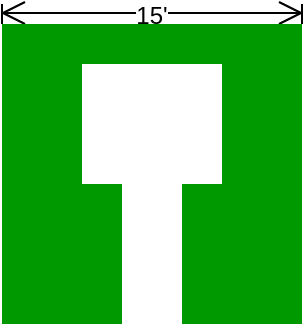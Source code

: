 <mxfile version="17.4.6" type="github">
  <diagram id="zF0i2NfZyt6POZ8Hoylk" name="Page-1">
    <mxGraphModel dx="232" dy="129" grid="1" gridSize="10" guides="1" tooltips="1" connect="1" arrows="1" fold="1" page="1" pageScale="1" pageWidth="850" pageHeight="1100" math="0" shadow="0">
      <root>
        <mxCell id="0" />
        <mxCell id="1" parent="0" />
        <mxCell id="_R6vVu1srhFoFrEtBV-Y-3" value="15&#39;" style="shape=dimension;whiteSpace=wrap;html=1;align=center;points=[];verticalAlign=bottom;spacingBottom=-5;labelBackgroundColor=#ffffff" vertex="1" parent="1">
          <mxGeometry x="200" y="180" width="150" height="10" as="geometry" />
        </mxCell>
        <mxCell id="_R6vVu1srhFoFrEtBV-Y-8" value="" style="rounded=0;whiteSpace=wrap;html=1;fillColor=#009900;strokeColor=none;" vertex="1" parent="1">
          <mxGeometry x="200" y="190" width="150" height="20" as="geometry" />
        </mxCell>
        <mxCell id="_R6vVu1srhFoFrEtBV-Y-9" value="" style="rounded=0;whiteSpace=wrap;html=1;fillColor=#009900;strokeColor=none;" vertex="1" parent="1">
          <mxGeometry x="310" y="210" width="40" height="60" as="geometry" />
        </mxCell>
        <mxCell id="_R6vVu1srhFoFrEtBV-Y-10" value="" style="rounded=0;whiteSpace=wrap;html=1;fillColor=#009900;strokeColor=none;" vertex="1" parent="1">
          <mxGeometry x="200" y="210" width="40" height="60" as="geometry" />
        </mxCell>
        <mxCell id="_R6vVu1srhFoFrEtBV-Y-11" value="" style="rounded=0;whiteSpace=wrap;html=1;fillColor=#009900;strokeColor=none;" vertex="1" parent="1">
          <mxGeometry x="200" y="270" width="60" height="70" as="geometry" />
        </mxCell>
        <mxCell id="_R6vVu1srhFoFrEtBV-Y-12" value="" style="rounded=0;whiteSpace=wrap;html=1;fillColor=#009900;strokeColor=none;" vertex="1" parent="1">
          <mxGeometry x="290" y="270" width="60" height="70" as="geometry" />
        </mxCell>
      </root>
    </mxGraphModel>
  </diagram>
</mxfile>
